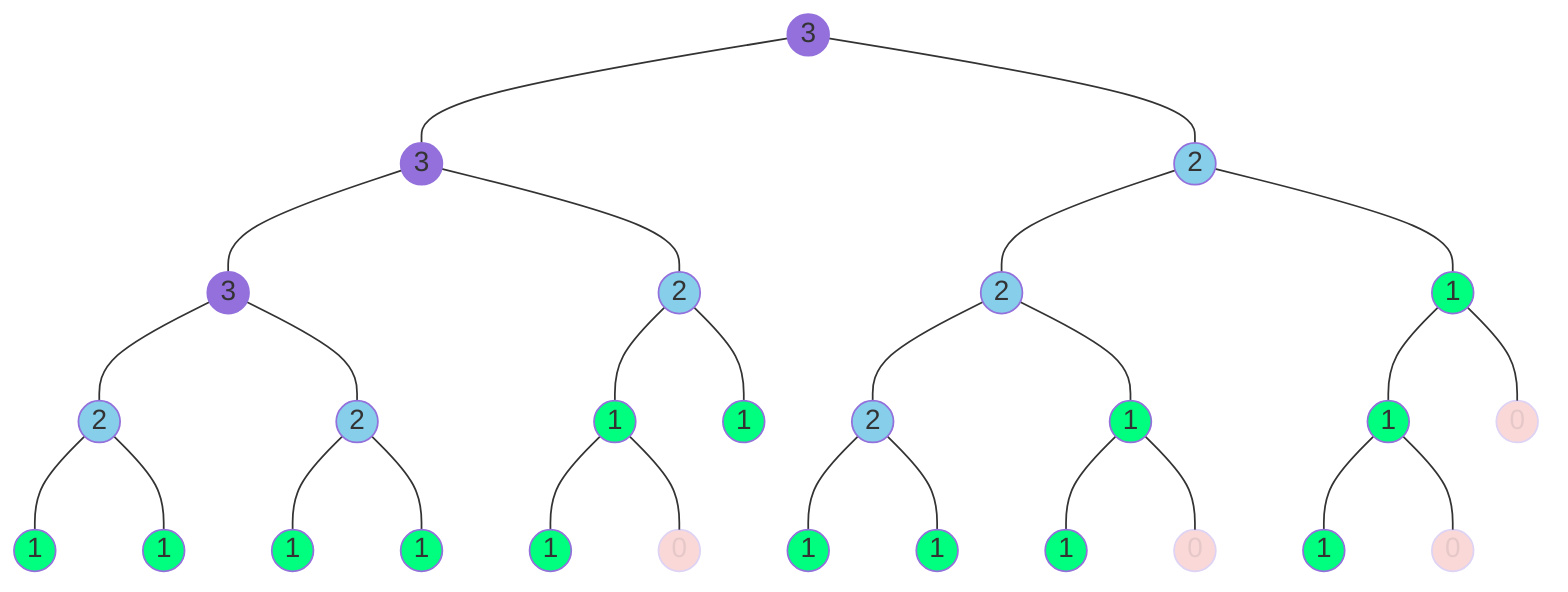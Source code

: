 graph TD
    A((3))
    A --- B((3))
    A --- C((2))
    B --- D((3))
    B --- E((2))
    C --- F((2))
    C --- G((1))
    D --- H((2))
    D --- I((2))
    E --- J((1))
    E --- K((1))
    F --- L((2))
    F --- M((1))
    G --- N((1))
    G --- O((0))
    H --- P((1))
    H --- Q((1))
    I --- R((1))
    I --- S((1))
    J --- T((1))
    J --- U((0))
    L --- V((1))
    L --- W((1))
    M --- X((1))
    M --- Y((0))
    N --- Z((1))
    N --- a((0))

    classDef zero opacity:0.3,fill:LightCoral
    class O,U,Y,a zero
    classDef one   fill:SpringGreen
    class G,J,K,M,N,P,Q,R,S,T,V,W,X,Z one
    classDef two   fill:SkyBlue
    class C,E,F,H,I,L two
    classDef three fill:MediumPurple
    class A,B,D three